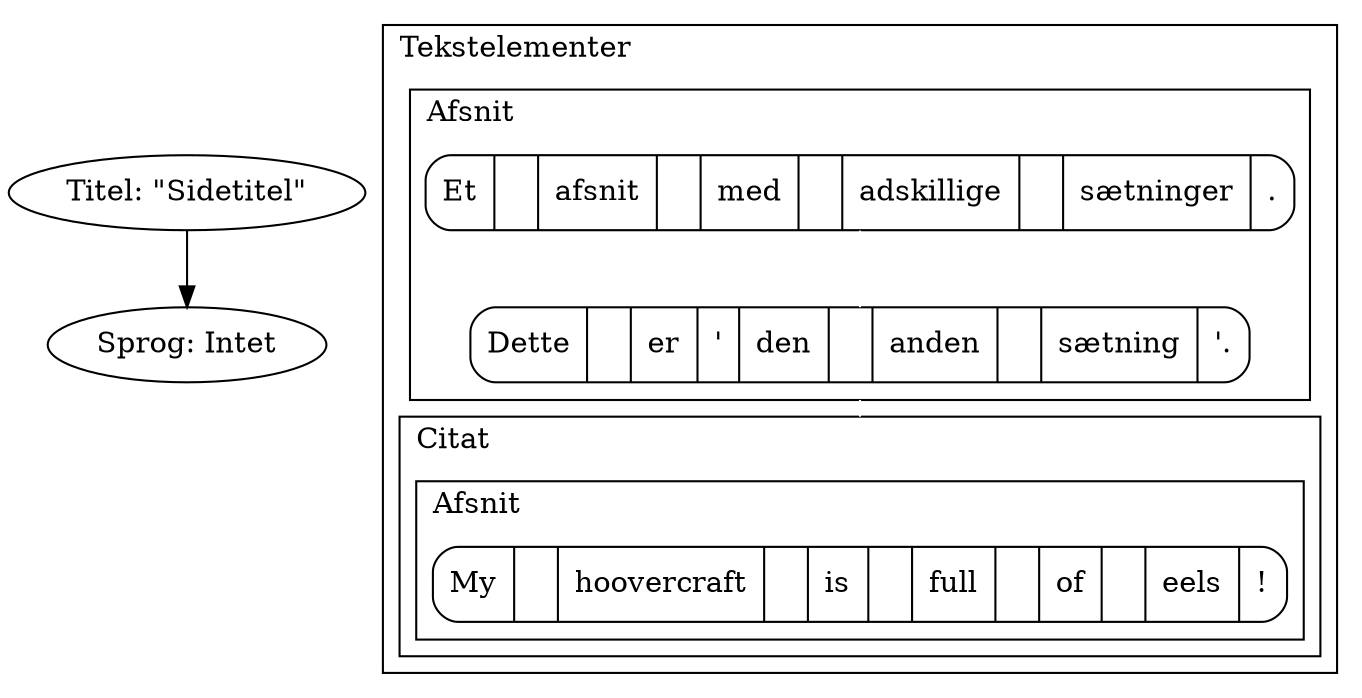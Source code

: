 digraph G
{
        compound=true;
        Titel[label="Titel: \"Sidetitel\""];
        Sprog[label="Sprog: Intet"];
        Titel -> Sprog;
        
        subgraph cluster_tekstelementer
        {
                labeljust="l"
                label="Tekstelementer";

                subgraph cluster_citat
                {
                        label="Citat";
                        subgraph cluster_afsnit2
                        {
                                label="Afsnit";

                                struct3 [label="My| |hoovercraft| |is| |full| |of| |eels|!", shape=Mrecord];
                        }
                }

                subgraph cluster_afsnit
                {
                        label="Afsnit";
                        struct2 [label="Dette| |er| '|den| |anden| |sætning|'.", shape=Mrecord];
                        struct1 [label="Et|\ |afsnit| |med| |adskillige| |sætninger|.", shape=Mrecord];
                        struct1 -> struct2 [color="white", len="0.2", arrowhead="none"];
                }
                struct2 -> struct3 [ltail=cluster_afsnit, lhead=cluster_citat, color="white", arrowhead="none"];
        }
}
